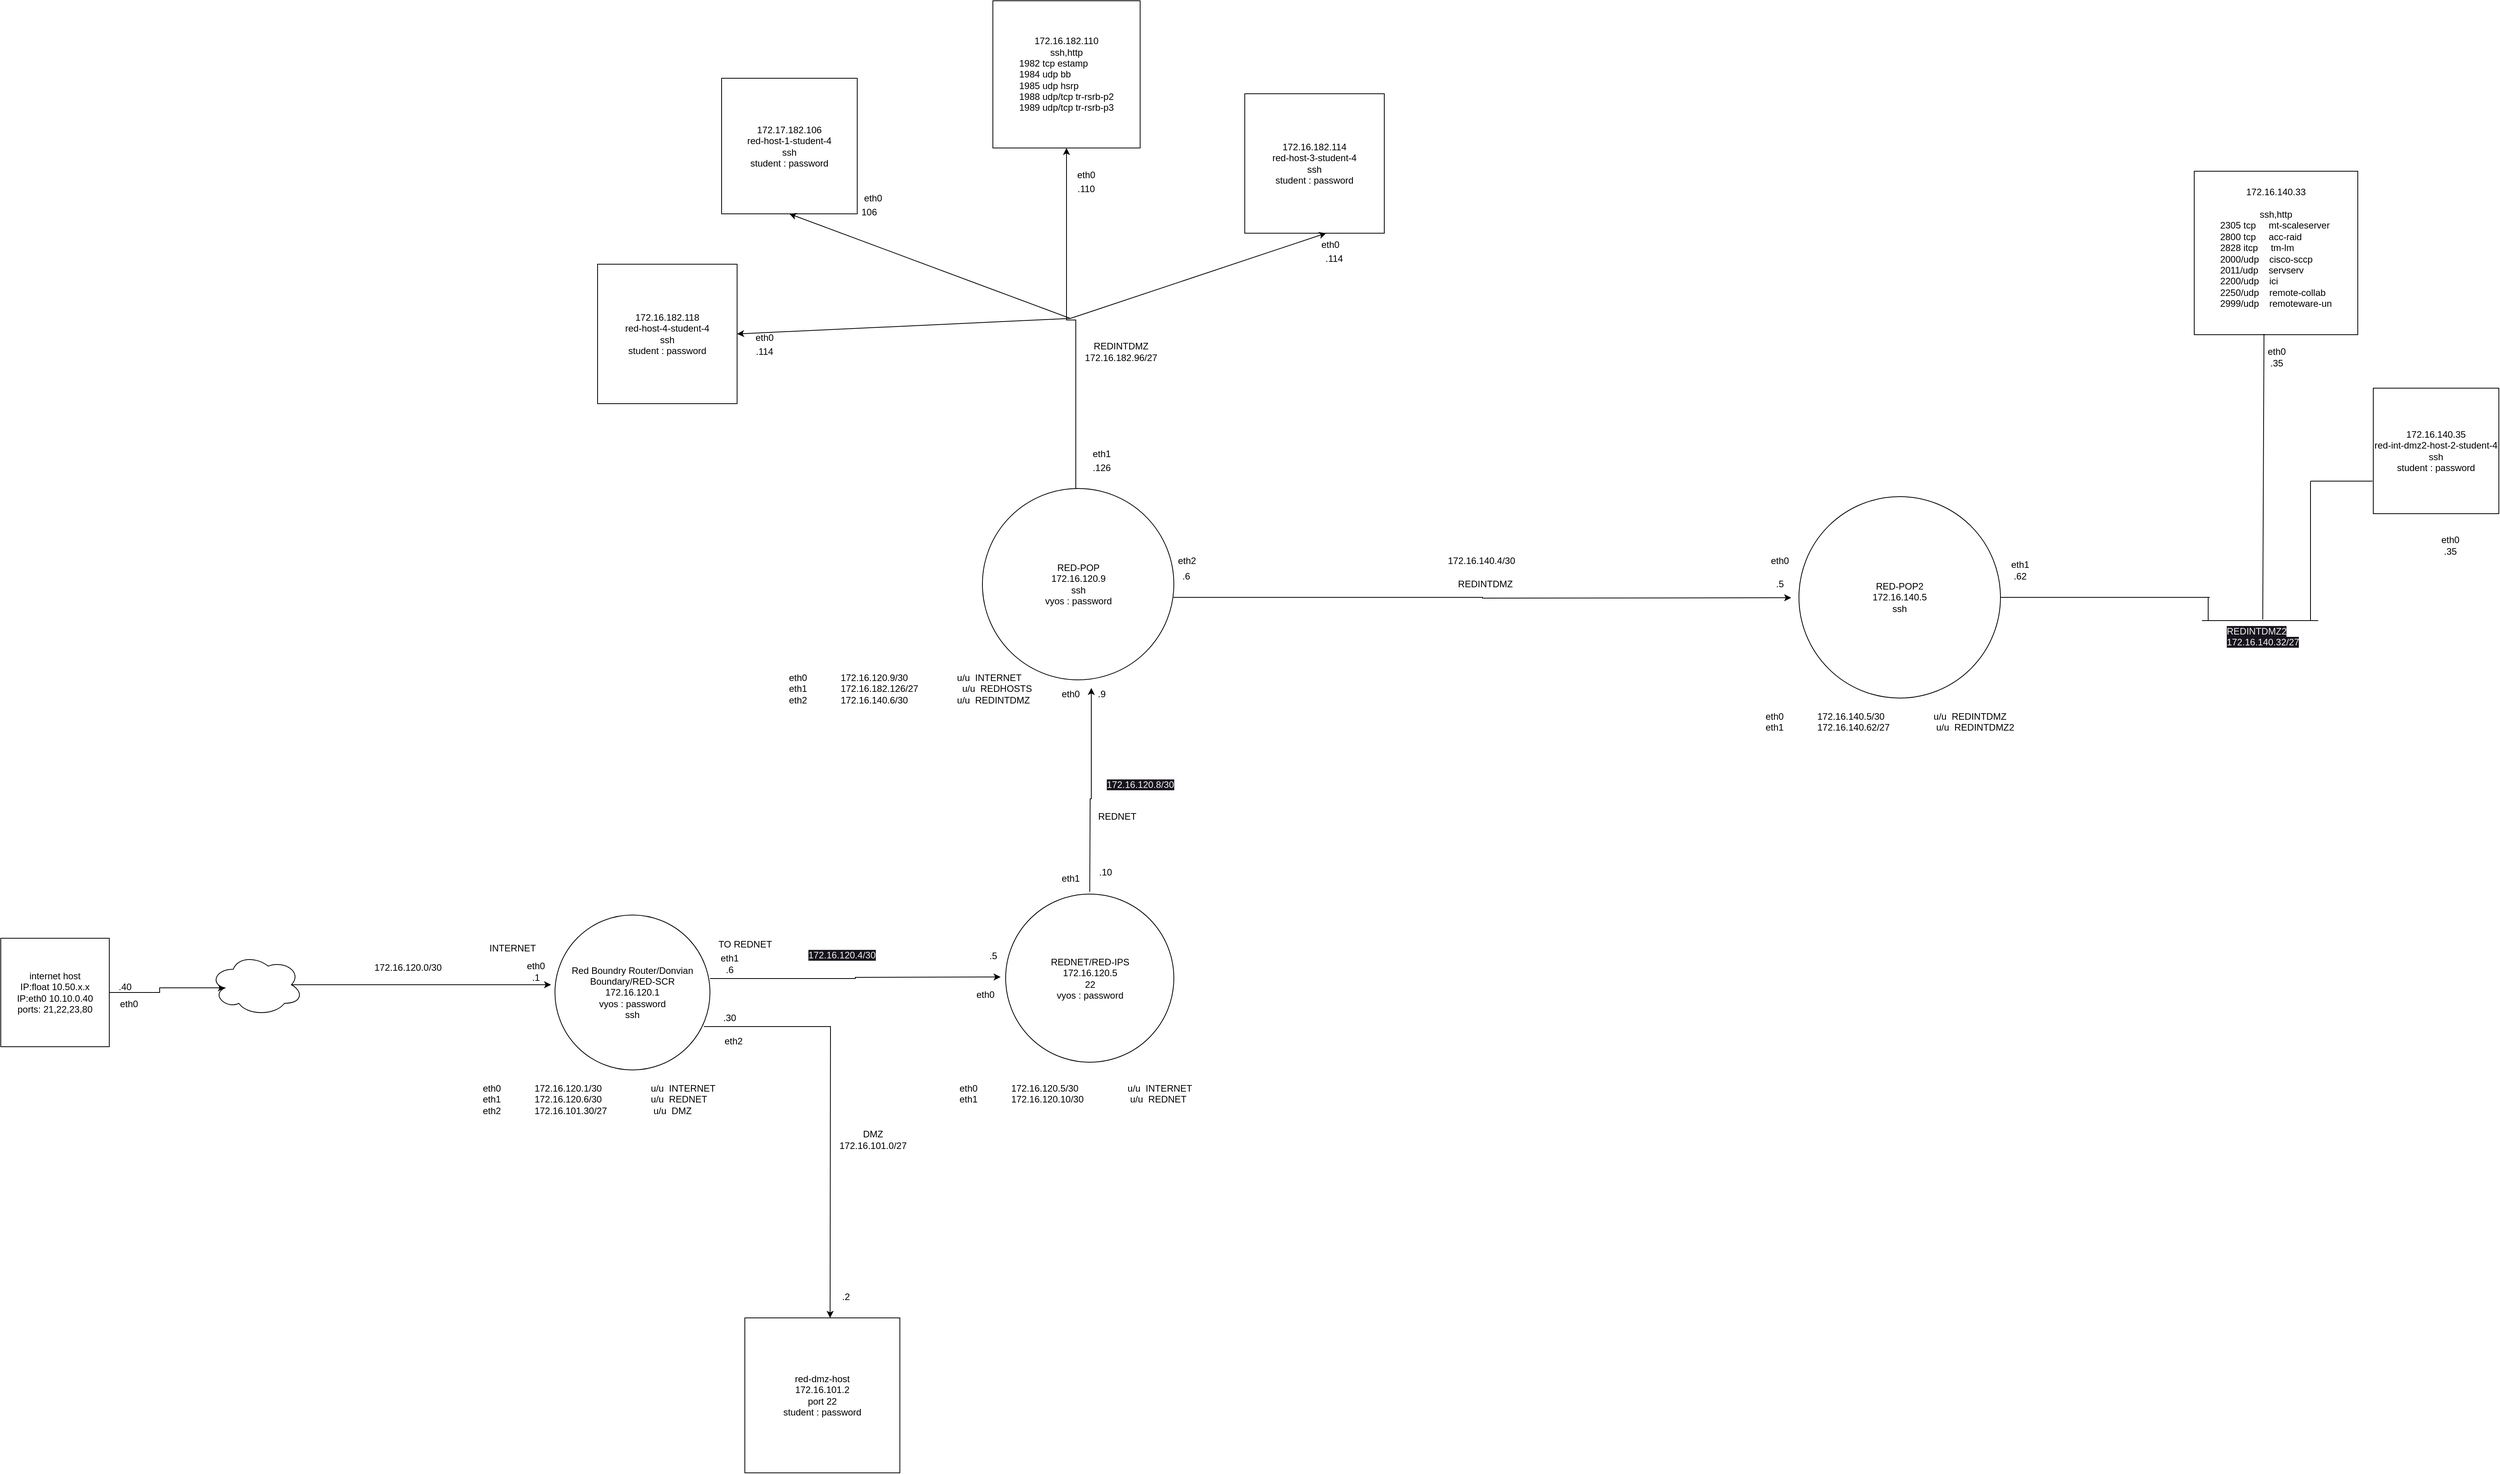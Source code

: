 <mxfile version="21.2.9" type="github" pages="3">
  <diagram name="Page-1" id="pJeY36WOzXSqh8ztg11B">
    <mxGraphModel dx="2049" dy="2346" grid="1" gridSize="10" guides="1" tooltips="1" connect="1" arrows="1" fold="1" page="0" pageScale="1" pageWidth="850" pageHeight="1100" math="0" shadow="0">
      <root>
        <mxCell id="0" />
        <mxCell id="1" parent="0" />
        <mxCell id="6b8CFakU41x3YS9mEf5F-7" style="edgeStyle=orthogonalEdgeStyle;rounded=0;orthogonalLoop=1;jettySize=auto;html=1;exitX=1;exitY=0.5;exitDx=0;exitDy=0;entryX=0.16;entryY=0.55;entryDx=0;entryDy=0;entryPerimeter=0;" parent="1" source="6b8CFakU41x3YS9mEf5F-1" target="6b8CFakU41x3YS9mEf5F-6" edge="1">
          <mxGeometry relative="1" as="geometry" />
        </mxCell>
        <mxCell id="6b8CFakU41x3YS9mEf5F-1" value="internet host&lt;br&gt;IP:float 10.50.x.x&lt;br&gt;IP:eth0 10.10.0.40&lt;br&gt;ports: 21,22,23,80" style="whiteSpace=wrap;html=1;aspect=fixed;" parent="1" vertex="1">
          <mxGeometry x="20" y="260" width="140" height="140" as="geometry" />
        </mxCell>
        <mxCell id="6b8CFakU41x3YS9mEf5F-11" style="edgeStyle=orthogonalEdgeStyle;rounded=0;orthogonalLoop=1;jettySize=auto;html=1;exitX=1;exitY=0.41;exitDx=0;exitDy=0;exitPerimeter=0;" parent="1" source="DPlo7bij1fOSaC7o-ZJD-5" edge="1">
          <mxGeometry relative="1" as="geometry">
            <mxPoint x="1310" y="310" as="targetPoint" />
            <mxPoint x="950" y="320" as="sourcePoint" />
          </mxGeometry>
        </mxCell>
        <mxCell id="6b8CFakU41x3YS9mEf5F-26" style="edgeStyle=orthogonalEdgeStyle;rounded=0;orthogonalLoop=1;jettySize=auto;html=1;exitX=0.96;exitY=0.72;exitDx=0;exitDy=0;exitPerimeter=0;" parent="1" source="DPlo7bij1fOSaC7o-ZJD-5" edge="1">
          <mxGeometry relative="1" as="geometry">
            <mxPoint x="1090" y="750" as="targetPoint" />
            <mxPoint x="950" y="375" as="sourcePoint" />
          </mxGeometry>
        </mxCell>
        <mxCell id="6b8CFakU41x3YS9mEf5F-4" value="eth0             172.16.120.1/30                   u/u  INTERNET &#xa;eth1             172.16.120.6/30                   u/u  REDNET &#xa;eth2             172.16.101.30/27                  u/u  DMZ" style="text;whiteSpace=wrap;html=1;" parent="1" vertex="1">
          <mxGeometry x="640" y="440" width="340" height="70" as="geometry" />
        </mxCell>
        <mxCell id="6b8CFakU41x3YS9mEf5F-8" style="edgeStyle=orthogonalEdgeStyle;rounded=0;orthogonalLoop=1;jettySize=auto;html=1;exitX=0.875;exitY=0.5;exitDx=0;exitDy=0;exitPerimeter=0;entryX=0;entryY=0.5;entryDx=0;entryDy=0;" parent="1" source="6b8CFakU41x3YS9mEf5F-6" edge="1">
          <mxGeometry relative="1" as="geometry">
            <mxPoint x="730" y="320" as="targetPoint" />
          </mxGeometry>
        </mxCell>
        <mxCell id="6b8CFakU41x3YS9mEf5F-6" value="" style="ellipse;shape=cloud;whiteSpace=wrap;html=1;" parent="1" vertex="1">
          <mxGeometry x="290" y="280" width="120" height="80" as="geometry" />
        </mxCell>
        <mxCell id="6b8CFakU41x3YS9mEf5F-9" value="eth0&lt;br&gt;.1" style="text;html=1;align=center;verticalAlign=middle;resizable=0;points=[];autosize=1;strokeColor=none;fillColor=none;" parent="1" vertex="1">
          <mxGeometry x="685" y="283" width="50" height="40" as="geometry" />
        </mxCell>
        <mxCell id="6b8CFakU41x3YS9mEf5F-10" value="172.16.120.0/30" style="text;html=1;align=center;verticalAlign=middle;resizable=0;points=[];autosize=1;strokeColor=none;fillColor=none;" parent="1" vertex="1">
          <mxGeometry x="490" y="283" width="110" height="30" as="geometry" />
        </mxCell>
        <mxCell id="6b8CFakU41x3YS9mEf5F-12" value="eth1&lt;br&gt;.6" style="text;html=1;align=center;verticalAlign=middle;resizable=0;points=[];autosize=1;strokeColor=none;fillColor=none;" parent="1" vertex="1">
          <mxGeometry x="935" y="273" width="50" height="40" as="geometry" />
        </mxCell>
        <mxCell id="6b8CFakU41x3YS9mEf5F-13" value="TO REDNET" style="text;html=1;align=center;verticalAlign=middle;resizable=0;points=[];autosize=1;strokeColor=none;fillColor=none;" parent="1" vertex="1">
          <mxGeometry x="935" y="253" width="90" height="30" as="geometry" />
        </mxCell>
        <mxCell id="6b8CFakU41x3YS9mEf5F-14" value="INTERNET" style="text;html=1;align=center;verticalAlign=middle;resizable=0;points=[];autosize=1;strokeColor=none;fillColor=none;" parent="1" vertex="1">
          <mxGeometry x="640" y="258" width="80" height="30" as="geometry" />
        </mxCell>
        <mxCell id="6b8CFakU41x3YS9mEf5F-15" value=".5" style="text;html=1;align=center;verticalAlign=middle;resizable=0;points=[];autosize=1;strokeColor=none;fillColor=none;" parent="1" vertex="1">
          <mxGeometry x="1285" y="268" width="30" height="30" as="geometry" />
        </mxCell>
        <mxCell id="6b8CFakU41x3YS9mEf5F-19" style="edgeStyle=orthogonalEdgeStyle;rounded=0;orthogonalLoop=1;jettySize=auto;html=1;exitX=0.5;exitY=0;exitDx=0;exitDy=0;entryX=1.04;entryY=0.233;entryDx=0;entryDy=0;entryPerimeter=0;" parent="1" edge="1" target="DPlo7bij1fOSaC7o-ZJD-1">
          <mxGeometry relative="1" as="geometry">
            <mxPoint x="1425" y="-20" as="targetPoint" />
            <mxPoint x="1425" y="200" as="sourcePoint" />
          </mxGeometry>
        </mxCell>
        <mxCell id="6b8CFakU41x3YS9mEf5F-18" value="eth0             172.16.120.5/30                   u/u  INTERNET &#xa;eth1             172.16.120.10/30                  u/u  REDNET" style="text;whiteSpace=wrap;html=1;" parent="1" vertex="1">
          <mxGeometry x="1255" y="440" width="340" height="50" as="geometry" />
        </mxCell>
        <mxCell id="6b8CFakU41x3YS9mEf5F-34" style="edgeStyle=orthogonalEdgeStyle;rounded=0;orthogonalLoop=1;jettySize=auto;html=1;exitX=0.998;exitY=0.569;exitDx=0;exitDy=0;entryX=0;entryY=0.5;entryDx=0;entryDy=0;exitPerimeter=0;" parent="1" source="DPlo7bij1fOSaC7o-ZJD-7" edge="1">
          <mxGeometry relative="1" as="geometry">
            <mxPoint x="1575" y="-179.5" as="sourcePoint" />
            <mxPoint x="2330" y="-179.5" as="targetPoint" />
          </mxGeometry>
        </mxCell>
        <mxCell id="6b8CFakU41x3YS9mEf5F-45" style="edgeStyle=orthogonalEdgeStyle;rounded=0;orthogonalLoop=1;jettySize=auto;html=1;exitX=0.5;exitY=0;exitDx=0;exitDy=0;entryX=0.5;entryY=1;entryDx=0;entryDy=0;" parent="1" source="DPlo7bij1fOSaC7o-ZJD-7" target="6b8CFakU41x3YS9mEf5F-42" edge="1">
          <mxGeometry relative="1" as="geometry">
            <Array as="points">
              <mxPoint x="1407" y="-320" />
              <mxPoint x="1407" y="-538" />
              <mxPoint x="1395" y="-538" />
            </Array>
            <mxPoint x="1407.5" y="-347" as="sourcePoint" />
          </mxGeometry>
        </mxCell>
        <mxCell id="6b8CFakU41x3YS9mEf5F-21" value=".10" style="text;html=1;align=center;verticalAlign=middle;resizable=0;points=[];autosize=1;strokeColor=none;fillColor=none;" parent="1" vertex="1">
          <mxGeometry x="1425" y="160" width="40" height="30" as="geometry" />
        </mxCell>
        <mxCell id="6b8CFakU41x3YS9mEf5F-22" value=".9" style="text;html=1;align=center;verticalAlign=middle;resizable=0;points=[];autosize=1;strokeColor=none;fillColor=none;" parent="1" vertex="1">
          <mxGeometry x="1425" y="-70" width="30" height="30" as="geometry" />
        </mxCell>
        <mxCell id="6b8CFakU41x3YS9mEf5F-24" value="eth0             172.16.120.9/30                   u/u  INTERNET &#xa;eth1             172.16.182.126/27                 u/u  REDHOSTS &#xa;eth2             172.16.140.6/30                   u/u  REDINTDMZ" style="text;whiteSpace=wrap;html=1;" parent="1" vertex="1">
          <mxGeometry x="1035" y="-90" width="350" height="70" as="geometry" />
        </mxCell>
        <mxCell id="6b8CFakU41x3YS9mEf5F-27" value="red-dmz-host&lt;br&gt;172.16.101.2&lt;br&gt;port 22&lt;br&gt;student : password" style="whiteSpace=wrap;html=1;aspect=fixed;" parent="1" vertex="1">
          <mxGeometry x="980" y="750" width="200" height="200" as="geometry" />
        </mxCell>
        <mxCell id="6b8CFakU41x3YS9mEf5F-28" value=".2" style="text;html=1;align=center;verticalAlign=middle;resizable=0;points=[];autosize=1;strokeColor=none;fillColor=none;" parent="1" vertex="1">
          <mxGeometry x="1095" y="708" width="30" height="30" as="geometry" />
        </mxCell>
        <mxCell id="6b8CFakU41x3YS9mEf5F-29" value=".30" style="text;html=1;align=center;verticalAlign=middle;resizable=0;points=[];autosize=1;strokeColor=none;fillColor=none;" parent="1" vertex="1">
          <mxGeometry x="940" y="348" width="40" height="30" as="geometry" />
        </mxCell>
        <mxCell id="6b8CFakU41x3YS9mEf5F-30" value="DMZ&lt;br&gt;172.16.101.0/27" style="text;html=1;align=center;verticalAlign=middle;resizable=0;points=[];autosize=1;strokeColor=none;fillColor=none;" parent="1" vertex="1">
          <mxGeometry x="1090" y="500" width="110" height="40" as="geometry" />
        </mxCell>
        <mxCell id="6b8CFakU41x3YS9mEf5F-35" value=".6" style="text;html=1;align=center;verticalAlign=middle;resizable=0;points=[];autosize=1;strokeColor=none;fillColor=none;" parent="1" vertex="1">
          <mxGeometry x="1533.5" y="-222" width="30" height="30" as="geometry" />
        </mxCell>
        <mxCell id="6b8CFakU41x3YS9mEf5F-36" value=".5" style="text;html=1;align=center;verticalAlign=middle;resizable=0;points=[];autosize=1;strokeColor=none;fillColor=none;" parent="1" vertex="1">
          <mxGeometry x="2300" y="-212" width="30" height="30" as="geometry" />
        </mxCell>
        <mxCell id="6b8CFakU41x3YS9mEf5F-37" value="REDINTDMZ" style="text;html=1;align=center;verticalAlign=middle;resizable=0;points=[];autosize=1;strokeColor=none;fillColor=none;" parent="1" vertex="1">
          <mxGeometry x="1890" y="-212" width="90" height="30" as="geometry" />
        </mxCell>
        <mxCell id="6b8CFakU41x3YS9mEf5F-38" value="REDNET" style="text;html=1;align=center;verticalAlign=middle;resizable=0;points=[];autosize=1;strokeColor=none;fillColor=none;" parent="1" vertex="1">
          <mxGeometry x="1425" y="88" width="70" height="30" as="geometry" />
        </mxCell>
        <mxCell id="6b8CFakU41x3YS9mEf5F-41" value="172.17.182.106&lt;br&gt;red-host-1-student-4&lt;br&gt;ssh&lt;br&gt;student : password" style="whiteSpace=wrap;html=1;aspect=fixed;" parent="1" vertex="1">
          <mxGeometry x="950" y="-850" width="175" height="175" as="geometry" />
        </mxCell>
        <mxCell id="6b8CFakU41x3YS9mEf5F-42" value="172.16.182.110&lt;br&gt;ssh,http&lt;br&gt;&lt;div style=&quot;text-align: left;&quot;&gt;&lt;span style=&quot;background-color: initial;&quot;&gt;1982 tcp estamp&lt;/span&gt;&lt;/div&gt;&lt;div style=&quot;text-align: left;&quot;&gt;&lt;span style=&quot;background-color: initial;&quot;&gt;1984 udp bb&lt;/span&gt;&lt;/div&gt;&lt;div style=&quot;text-align: left;&quot;&gt;&lt;span style=&quot;background-color: initial;&quot;&gt;1985 udp hsrp&lt;/span&gt;&lt;/div&gt;&lt;div style=&quot;text-align: left;&quot;&gt;&lt;span style=&quot;background-color: initial;&quot;&gt;1988 udp/tcp tr-rsrb-p2&lt;/span&gt;&lt;/div&gt;&lt;div style=&quot;text-align: left;&quot;&gt;&lt;span style=&quot;background-color: initial;&quot;&gt;1989 udp/tcp tr-rsrb-p3&lt;/span&gt;&lt;/div&gt;" style="whiteSpace=wrap;html=1;aspect=fixed;" parent="1" vertex="1">
          <mxGeometry x="1300" y="-950" width="190" height="190" as="geometry" />
        </mxCell>
        <mxCell id="6b8CFakU41x3YS9mEf5F-43" value="172.16.182.114&lt;br&gt;red-host-3-student-4&lt;br&gt;ssh&lt;br&gt;student : password" style="whiteSpace=wrap;html=1;aspect=fixed;" parent="1" vertex="1">
          <mxGeometry x="1625" y="-830" width="180" height="180" as="geometry" />
        </mxCell>
        <mxCell id="6b8CFakU41x3YS9mEf5F-46" value="" style="endArrow=classic;html=1;rounded=0;entryX=0.583;entryY=1;entryDx=0;entryDy=0;entryPerimeter=0;" parent="1" target="6b8CFakU41x3YS9mEf5F-43" edge="1">
          <mxGeometry width="50" height="50" relative="1" as="geometry">
            <mxPoint x="1400" y="-540" as="sourcePoint" />
            <mxPoint x="1450" y="-580" as="targetPoint" />
          </mxGeometry>
        </mxCell>
        <mxCell id="6b8CFakU41x3YS9mEf5F-47" value="" style="endArrow=classic;html=1;rounded=0;entryX=0.5;entryY=1;entryDx=0;entryDy=0;" parent="1" target="6b8CFakU41x3YS9mEf5F-41" edge="1">
          <mxGeometry width="50" height="50" relative="1" as="geometry">
            <mxPoint x="1400" y="-540" as="sourcePoint" />
            <mxPoint x="1740" y="-640" as="targetPoint" />
          </mxGeometry>
        </mxCell>
        <mxCell id="6b8CFakU41x3YS9mEf5F-48" value="106&lt;br&gt;" style="text;html=1;align=center;verticalAlign=middle;resizable=0;points=[];autosize=1;strokeColor=none;fillColor=none;" parent="1" vertex="1">
          <mxGeometry x="1120" y="-692" width="40" height="30" as="geometry" />
        </mxCell>
        <mxCell id="6b8CFakU41x3YS9mEf5F-49" value=".110" style="text;html=1;align=center;verticalAlign=middle;resizable=0;points=[];autosize=1;strokeColor=none;fillColor=none;" parent="1" vertex="1">
          <mxGeometry x="1395" y="-722" width="50" height="30" as="geometry" />
        </mxCell>
        <mxCell id="6b8CFakU41x3YS9mEf5F-50" value=".114" style="text;html=1;align=center;verticalAlign=middle;resizable=0;points=[];autosize=1;strokeColor=none;fillColor=none;" parent="1" vertex="1">
          <mxGeometry x="1715" y="-632" width="50" height="30" as="geometry" />
        </mxCell>
        <mxCell id="6b8CFakU41x3YS9mEf5F-51" value=".126" style="text;html=1;align=center;verticalAlign=middle;resizable=0;points=[];autosize=1;strokeColor=none;fillColor=none;" parent="1" vertex="1">
          <mxGeometry x="1415" y="-362" width="50" height="30" as="geometry" />
        </mxCell>
        <mxCell id="6b8CFakU41x3YS9mEf5F-52" value="172.16.182.118&lt;br&gt;red-host-4-student-4&lt;br&gt;ssh&lt;br&gt;student : password" style="whiteSpace=wrap;html=1;aspect=fixed;" parent="1" vertex="1">
          <mxGeometry x="790" y="-610" width="180" height="180" as="geometry" />
        </mxCell>
        <mxCell id="6b8CFakU41x3YS9mEf5F-53" value=".114" style="text;html=1;align=center;verticalAlign=middle;resizable=0;points=[];autosize=1;strokeColor=none;fillColor=none;" parent="1" vertex="1">
          <mxGeometry x="980" y="-512" width="50" height="30" as="geometry" />
        </mxCell>
        <mxCell id="6b8CFakU41x3YS9mEf5F-54" value="" style="endArrow=classic;html=1;rounded=0;entryX=1;entryY=0.5;entryDx=0;entryDy=0;" parent="1" target="6b8CFakU41x3YS9mEf5F-52" edge="1">
          <mxGeometry width="50" height="50" relative="1" as="geometry">
            <mxPoint x="1400" y="-540" as="sourcePoint" />
            <mxPoint x="1048" y="-665" as="targetPoint" />
          </mxGeometry>
        </mxCell>
        <mxCell id="6b8CFakU41x3YS9mEf5F-55" value="REDINTDMZ&lt;br&gt;172.16.182.96/27" style="text;html=1;align=center;verticalAlign=middle;resizable=0;points=[];autosize=1;strokeColor=none;fillColor=none;" parent="1" vertex="1">
          <mxGeometry x="1405" y="-517" width="120" height="40" as="geometry" />
        </mxCell>
        <mxCell id="6b8CFakU41x3YS9mEf5F-56" value="eth0             172.16.140.5/30                   u/u  REDINTDMZ &#xa;eth1             172.16.140.62/27                  u/u  REDINTDMZ2" style="text;whiteSpace=wrap;html=1;" parent="1" vertex="1">
          <mxGeometry x="2295" y="-40" width="350" height="60" as="geometry" />
        </mxCell>
        <mxCell id="6b8CFakU41x3YS9mEf5F-57" value="172.16.140.33&lt;br&gt;&lt;br&gt;ssh,http&lt;br&gt;&lt;div style=&quot;text-align: left;&quot;&gt;&lt;span style=&quot;background-color: initial;&quot;&gt;2305 tcp &lt;span style=&quot;white-space: pre;&quot;&gt; &lt;/span&gt;&amp;nbsp; &amp;nbsp;mt-scaleserver&lt;/span&gt;&lt;/div&gt;&lt;div style=&quot;text-align: left;&quot;&gt;&lt;span style=&quot;background-color: initial;&quot;&gt;2800 tcp&amp;nbsp; &amp;nbsp; &amp;nbsp;acc-raid&lt;/span&gt;&lt;/div&gt;&lt;div style=&quot;text-align: left;&quot;&gt;&lt;span style=&quot;background-color: initial;&quot;&gt;2828&amp;nbsp;itcp&amp;nbsp; &amp;nbsp; &amp;nbsp;tm-lm&lt;/span&gt;&lt;/div&gt;&lt;div style=&quot;text-align: left;&quot;&gt;2000/udp&amp;nbsp; &amp;nbsp; cisco-sccp&lt;/div&gt;&lt;div style=&quot;text-align: left;&quot;&gt;2011/udp&amp;nbsp; &amp;nbsp; servserv&lt;/div&gt;&lt;div style=&quot;text-align: left;&quot;&gt;2200/udp&amp;nbsp; &amp;nbsp; ici&lt;/div&gt;&lt;div style=&quot;text-align: left;&quot;&gt;2250/udp&amp;nbsp; &amp;nbsp; remote-collab&lt;br&gt;&lt;/div&gt;&lt;div&gt;&lt;div style=&quot;text-align: left;&quot;&gt;2999/udp&amp;nbsp; &amp;nbsp; remoteware-un&lt;/div&gt;&lt;/div&gt;&lt;div&gt;&lt;br&gt;&lt;/div&gt;" style="whiteSpace=wrap;html=1;aspect=fixed;" parent="1" vertex="1">
          <mxGeometry x="2850" y="-730" width="211" height="211" as="geometry" />
        </mxCell>
        <mxCell id="6b8CFakU41x3YS9mEf5F-59" value="172.16.140.35&lt;br&gt;red-int-dmz2-host-2-student-4&lt;br&gt;ssh&lt;br&gt;student : password" style="whiteSpace=wrap;html=1;aspect=fixed;" parent="1" vertex="1">
          <mxGeometry x="3081" y="-450" width="162" height="162" as="geometry" />
        </mxCell>
        <mxCell id="6b8CFakU41x3YS9mEf5F-62" value="" style="endArrow=none;html=1;rounded=0;" parent="1" edge="1">
          <mxGeometry width="50" height="50" relative="1" as="geometry">
            <mxPoint x="2860" y="-150" as="sourcePoint" />
            <mxPoint x="3010" y="-150" as="targetPoint" />
          </mxGeometry>
        </mxCell>
        <mxCell id="6b8CFakU41x3YS9mEf5F-67" value=".62" style="text;html=1;align=center;verticalAlign=middle;resizable=0;points=[];autosize=1;strokeColor=none;fillColor=none;" parent="1" vertex="1">
          <mxGeometry x="2605" y="-222" width="40" height="30" as="geometry" />
        </mxCell>
        <mxCell id="6b8CFakU41x3YS9mEf5F-68" value="&lt;span style=&quot;color: rgb(240, 240, 240); font-family: Helvetica; font-size: 12px; font-style: normal; font-variant-ligatures: normal; font-variant-caps: normal; font-weight: 400; letter-spacing: normal; orphans: 2; text-align: left; text-indent: 0px; text-transform: none; widows: 2; word-spacing: 0px; -webkit-text-stroke-width: 0px; background-color: rgb(24, 20, 29); text-decoration-thickness: initial; text-decoration-style: initial; text-decoration-color: initial; float: none; display: inline !important;&quot;&gt;REDINTDMZ2&lt;br&gt;172.16.140.32/27&lt;br&gt;&lt;/span&gt;" style="text;whiteSpace=wrap;html=1;" parent="1" vertex="1">
          <mxGeometry x="2890" y="-150" width="110" height="40" as="geometry" />
        </mxCell>
        <mxCell id="6b8CFakU41x3YS9mEf5F-69" value="eth0&lt;br&gt;.35" style="text;html=1;align=center;verticalAlign=middle;resizable=0;points=[];autosize=1;strokeColor=none;fillColor=none;" parent="1" vertex="1">
          <mxGeometry x="3155" y="-267" width="50" height="40" as="geometry" />
        </mxCell>
        <mxCell id="6b8CFakU41x3YS9mEf5F-70" value="eth0&lt;br&gt;.35" style="text;html=1;align=center;verticalAlign=middle;resizable=0;points=[];autosize=1;strokeColor=none;fillColor=none;" parent="1" vertex="1">
          <mxGeometry x="2930.5" y="-510" width="50" height="40" as="geometry" />
        </mxCell>
        <mxCell id="6b8CFakU41x3YS9mEf5F-71" value="eth1" style="text;html=1;align=center;verticalAlign=middle;resizable=0;points=[];autosize=1;strokeColor=none;fillColor=none;" parent="1" vertex="1">
          <mxGeometry x="2600" y="-237" width="50" height="30" as="geometry" />
        </mxCell>
        <mxCell id="6b8CFakU41x3YS9mEf5F-72" value="eth0" style="text;html=1;align=center;verticalAlign=middle;resizable=0;points=[];autosize=1;strokeColor=none;fillColor=none;" parent="1" vertex="1">
          <mxGeometry x="2290" y="-242" width="50" height="30" as="geometry" />
        </mxCell>
        <mxCell id="6b8CFakU41x3YS9mEf5F-73" value="eth2" style="text;html=1;align=center;verticalAlign=middle;resizable=0;points=[];autosize=1;strokeColor=none;fillColor=none;" parent="1" vertex="1">
          <mxGeometry x="1525" y="-242" width="50" height="30" as="geometry" />
        </mxCell>
        <mxCell id="6b8CFakU41x3YS9mEf5F-74" value="172.16.140.4/30" style="text;html=1;align=center;verticalAlign=middle;resizable=0;points=[];autosize=1;strokeColor=none;fillColor=none;" parent="1" vertex="1">
          <mxGeometry x="1875" y="-242" width="110" height="30" as="geometry" />
        </mxCell>
        <mxCell id="6b8CFakU41x3YS9mEf5F-75" value="eth0" style="text;html=1;align=center;verticalAlign=middle;resizable=0;points=[];autosize=1;strokeColor=none;fillColor=none;" parent="1" vertex="1">
          <mxGeometry x="1710" y="-650" width="50" height="30" as="geometry" />
        </mxCell>
        <mxCell id="6b8CFakU41x3YS9mEf5F-76" value="eth0" style="text;html=1;align=center;verticalAlign=middle;resizable=0;points=[];autosize=1;strokeColor=none;fillColor=none;" parent="1" vertex="1">
          <mxGeometry x="1395" y="-740" width="50" height="30" as="geometry" />
        </mxCell>
        <mxCell id="6b8CFakU41x3YS9mEf5F-77" value="eth0" style="text;html=1;align=center;verticalAlign=middle;resizable=0;points=[];autosize=1;strokeColor=none;fillColor=none;" parent="1" vertex="1">
          <mxGeometry x="1120" y="-710" width="50" height="30" as="geometry" />
        </mxCell>
        <mxCell id="6b8CFakU41x3YS9mEf5F-78" value="eth0" style="text;html=1;align=center;verticalAlign=middle;resizable=0;points=[];autosize=1;strokeColor=none;fillColor=none;" parent="1" vertex="1">
          <mxGeometry x="980" y="-530" width="50" height="30" as="geometry" />
        </mxCell>
        <mxCell id="6b8CFakU41x3YS9mEf5F-79" value="eth1" style="text;html=1;align=center;verticalAlign=middle;resizable=0;points=[];autosize=1;strokeColor=none;fillColor=none;" parent="1" vertex="1">
          <mxGeometry x="1415" y="-380" width="50" height="30" as="geometry" />
        </mxCell>
        <mxCell id="DPlo7bij1fOSaC7o-ZJD-1" value="eth0" style="text;html=1;align=center;verticalAlign=middle;resizable=0;points=[];autosize=1;strokeColor=none;fillColor=none;" vertex="1" parent="1">
          <mxGeometry x="1375" y="-70" width="50" height="30" as="geometry" />
        </mxCell>
        <mxCell id="DPlo7bij1fOSaC7o-ZJD-2" value="eth1" style="text;html=1;align=center;verticalAlign=middle;resizable=0;points=[];autosize=1;strokeColor=none;fillColor=none;" vertex="1" parent="1">
          <mxGeometry x="1375" y="168" width="50" height="30" as="geometry" />
        </mxCell>
        <mxCell id="DPlo7bij1fOSaC7o-ZJD-3" value="eth0" style="text;html=1;align=center;verticalAlign=middle;resizable=0;points=[];autosize=1;strokeColor=none;fillColor=none;" vertex="1" parent="1">
          <mxGeometry x="1265" y="318" width="50" height="30" as="geometry" />
        </mxCell>
        <mxCell id="DPlo7bij1fOSaC7o-ZJD-4" value="eth2" style="text;html=1;align=center;verticalAlign=middle;resizable=0;points=[];autosize=1;strokeColor=none;fillColor=none;" vertex="1" parent="1">
          <mxGeometry x="940" y="378" width="50" height="30" as="geometry" />
        </mxCell>
        <mxCell id="DPlo7bij1fOSaC7o-ZJD-5" value="Red Boundry Router/Donvian Boundary/RED-SCR&lt;br&gt;172.16.120.1&lt;br&gt;vyos : password&lt;br&gt;ssh" style="ellipse;whiteSpace=wrap;html=1;aspect=fixed;" vertex="1" parent="1">
          <mxGeometry x="735" y="230" width="200" height="200" as="geometry" />
        </mxCell>
        <mxCell id="DPlo7bij1fOSaC7o-ZJD-6" value="REDNET/RED-IPS&lt;br&gt;172.16.120.5&lt;br&gt;22&lt;br&gt;vyos : password" style="ellipse;whiteSpace=wrap;html=1;aspect=fixed;" vertex="1" parent="1">
          <mxGeometry x="1316.5" y="203" width="217" height="217" as="geometry" />
        </mxCell>
        <mxCell id="DPlo7bij1fOSaC7o-ZJD-7" value="RED-POP&lt;br&gt;172.16.120.9&lt;br&gt;ssh&lt;br&gt;vyos : password" style="ellipse;whiteSpace=wrap;html=1;aspect=fixed;" vertex="1" parent="1">
          <mxGeometry x="1286.5" y="-320.5" width="247" height="247" as="geometry" />
        </mxCell>
        <mxCell id="DPlo7bij1fOSaC7o-ZJD-8" value="RED-POP2&lt;br&gt;172.16.140.5&lt;br&gt;ssh" style="ellipse;whiteSpace=wrap;html=1;aspect=fixed;" vertex="1" parent="1">
          <mxGeometry x="2340" y="-310" width="260" height="260" as="geometry" />
        </mxCell>
        <mxCell id="DPlo7bij1fOSaC7o-ZJD-9" value="eth0" style="text;html=1;align=center;verticalAlign=middle;resizable=0;points=[];autosize=1;strokeColor=none;fillColor=none;" vertex="1" parent="1">
          <mxGeometry x="160" y="330" width="50" height="30" as="geometry" />
        </mxCell>
        <mxCell id="DPlo7bij1fOSaC7o-ZJD-10" value=".40" style="text;html=1;align=center;verticalAlign=middle;resizable=0;points=[];autosize=1;strokeColor=none;fillColor=none;" vertex="1" parent="1">
          <mxGeometry x="160" y="308" width="40" height="30" as="geometry" />
        </mxCell>
        <mxCell id="DPlo7bij1fOSaC7o-ZJD-11" value="&lt;span style=&quot;color: rgb(240, 240, 240); font-family: Helvetica; font-size: 12px; font-style: normal; font-variant-ligatures: normal; font-variant-caps: normal; font-weight: 400; letter-spacing: normal; orphans: 2; text-align: left; text-indent: 0px; text-transform: none; widows: 2; word-spacing: 0px; -webkit-text-stroke-width: 0px; background-color: rgb(24, 20, 29); text-decoration-thickness: initial; text-decoration-style: initial; text-decoration-color: initial; float: none; display: inline !important;&quot;&gt;172.16.120.4/30&lt;/span&gt;" style="text;whiteSpace=wrap;html=1;" vertex="1" parent="1">
          <mxGeometry x="1060" y="268" width="120" height="40" as="geometry" />
        </mxCell>
        <mxCell id="DPlo7bij1fOSaC7o-ZJD-12" value="&lt;span style=&quot;color: rgb(240, 240, 240); font-family: Helvetica; font-size: 12px; font-style: normal; font-variant-ligatures: normal; font-variant-caps: normal; font-weight: 400; letter-spacing: normal; orphans: 2; text-align: left; text-indent: 0px; text-transform: none; widows: 2; word-spacing: 0px; -webkit-text-stroke-width: 0px; background-color: rgb(24, 20, 29); text-decoration-thickness: initial; text-decoration-style: initial; text-decoration-color: initial; float: none; display: inline !important;&quot;&gt;172.16.120.8/30&lt;/span&gt;" style="text;whiteSpace=wrap;html=1;" vertex="1" parent="1">
          <mxGeometry x="1445" y="48" width="130" height="40" as="geometry" />
        </mxCell>
        <mxCell id="DPlo7bij1fOSaC7o-ZJD-13" value="" style="endArrow=none;html=1;rounded=0;" edge="1" parent="1">
          <mxGeometry width="50" height="50" relative="1" as="geometry">
            <mxPoint x="2600" y="-180" as="sourcePoint" />
            <mxPoint x="2870" y="-180" as="targetPoint" />
          </mxGeometry>
        </mxCell>
        <mxCell id="DPlo7bij1fOSaC7o-ZJD-14" value="" style="endArrow=none;html=1;rounded=0;" edge="1" parent="1">
          <mxGeometry width="50" height="50" relative="1" as="geometry">
            <mxPoint x="2868" y="-150" as="sourcePoint" />
            <mxPoint x="2868" y="-180" as="targetPoint" />
          </mxGeometry>
        </mxCell>
        <mxCell id="DPlo7bij1fOSaC7o-ZJD-15" value="" style="endArrow=none;html=1;rounded=0;exitX=0.44;exitY=-0.034;exitDx=0;exitDy=0;exitPerimeter=0;" edge="1" parent="1" source="6b8CFakU41x3YS9mEf5F-68">
          <mxGeometry width="50" height="50" relative="1" as="geometry">
            <mxPoint x="2940" y="-160" as="sourcePoint" />
            <mxPoint x="2940" y="-520" as="targetPoint" />
          </mxGeometry>
        </mxCell>
        <mxCell id="DPlo7bij1fOSaC7o-ZJD-16" value="" style="endArrow=none;html=1;rounded=0;" edge="1" parent="1">
          <mxGeometry width="50" height="50" relative="1" as="geometry">
            <mxPoint x="3000" y="-330" as="sourcePoint" />
            <mxPoint x="3080" y="-330" as="targetPoint" />
          </mxGeometry>
        </mxCell>
        <mxCell id="DPlo7bij1fOSaC7o-ZJD-17" value="" style="endArrow=none;html=1;rounded=0;exitX=1;exitY=0;exitDx=0;exitDy=0;" edge="1" parent="1" source="6b8CFakU41x3YS9mEf5F-68">
          <mxGeometry width="50" height="50" relative="1" as="geometry">
            <mxPoint x="2950" y="-280" as="sourcePoint" />
            <mxPoint x="3000" y="-330" as="targetPoint" />
          </mxGeometry>
        </mxCell>
      </root>
    </mxGraphModel>
  </diagram>
  <diagram id="hoO6aWDz6wwUcD6vaRq-" name="Page-2">
    <mxGraphModel dx="2087" dy="2144" grid="1" gridSize="10" guides="1" tooltips="1" connect="1" arrows="1" fold="1" page="0" pageScale="1" pageWidth="850" pageHeight="1100" math="0" shadow="0">
      <root>
        <mxCell id="0" />
        <mxCell id="1" parent="0" />
        <mxCell id="g81qlFWfe5ZITJkNbSX--1" style="edgeStyle=orthogonalEdgeStyle;rounded=0;orthogonalLoop=1;jettySize=auto;html=1;exitX=1;exitY=0.5;exitDx=0;exitDy=0;entryX=0.16;entryY=0.55;entryDx=0;entryDy=0;entryPerimeter=0;" edge="1" parent="1" source="g81qlFWfe5ZITJkNbSX--2" target="g81qlFWfe5ZITJkNbSX--3">
          <mxGeometry relative="1" as="geometry" />
        </mxCell>
        <mxCell id="g81qlFWfe5ZITJkNbSX--2" value="internet host&lt;br&gt;IP:float 10.50.x.x&lt;br&gt;IP:eth0 10.10.0.40&lt;br&gt;ports: 21,22,23,80&lt;br&gt;30401 -&amp;gt; 10.3.0.27http server&lt;br&gt;30403 -&amp;gt; 10.50.33.33:30402&lt;br&gt;30403 -&amp;gt; Pineland&lt;br&gt;30405 -&amp;gt; 10.2.0.2:80&lt;br&gt;30406 -&amp;gt; atlantica&lt;br&gt;30407 -&amp;gt; baha" style="whiteSpace=wrap;html=1;aspect=fixed;" vertex="1" parent="1">
          <mxGeometry x="-30" y="210" width="190" height="190" as="geometry" />
        </mxCell>
        <mxCell id="g81qlFWfe5ZITJkNbSX--3" value="" style="ellipse;shape=cloud;whiteSpace=wrap;html=1;" vertex="1" parent="1">
          <mxGeometry x="290" y="280" width="120" height="80" as="geometry" />
        </mxCell>
        <mxCell id="g81qlFWfe5ZITJkNbSX--4" value="eth0" style="text;html=1;align=center;verticalAlign=middle;resizable=0;points=[];autosize=1;strokeColor=none;fillColor=none;" vertex="1" parent="1">
          <mxGeometry x="160" y="330" width="50" height="30" as="geometry" />
        </mxCell>
        <mxCell id="g81qlFWfe5ZITJkNbSX--5" value=".40" style="text;html=1;align=center;verticalAlign=middle;resizable=0;points=[];autosize=1;strokeColor=none;fillColor=none;" vertex="1" parent="1">
          <mxGeometry x="160" y="308" width="40" height="30" as="geometry" />
        </mxCell>
        <mxCell id="g81qlFWfe5ZITJkNbSX--6" value="OPNOTES&amp;nbsp;&lt;br&gt;&lt;br&gt;&lt;br&gt;&lt;br&gt;" style="text;html=1;align=center;verticalAlign=middle;resizable=0;points=[];autosize=1;strokeColor=none;fillColor=none;" vertex="1" parent="1">
          <mxGeometry x="-390" y="210" width="90" height="70" as="geometry" />
        </mxCell>
        <mxCell id="g81qlFWfe5ZITJkNbSX--59" style="edgeStyle=orthogonalEdgeStyle;rounded=0;orthogonalLoop=1;jettySize=auto;html=1;exitX=0;exitY=0.5;exitDx=0;exitDy=0;" edge="1" parent="1" source="g81qlFWfe5ZITJkNbSX--7" target="g81qlFWfe5ZITJkNbSX--3">
          <mxGeometry relative="1" as="geometry" />
        </mxCell>
        <mxCell id="g81qlFWfe5ZITJkNbSX--7" value="tunnels-training-Antropia&lt;br&gt;float: 10.50.33.33&lt;br&gt;ssh&lt;br&gt;30402 -&amp;gt; pineland(ssh)" style="whiteSpace=wrap;html=1;aspect=fixed;" vertex="1" parent="1">
          <mxGeometry x="540" y="71" width="160" height="160" as="geometry" />
        </mxCell>
        <mxCell id="g81qlFWfe5ZITJkNbSX--58" style="edgeStyle=orthogonalEdgeStyle;rounded=0;orthogonalLoop=1;jettySize=auto;html=1;exitX=0;exitY=0.5;exitDx=0;exitDy=0;" edge="1" parent="1" source="g81qlFWfe5ZITJkNbSX--8" target="g81qlFWfe5ZITJkNbSX--3">
          <mxGeometry relative="1" as="geometry" />
        </mxCell>
        <mxCell id="g81qlFWfe5ZITJkNbSX--8" value="Pineland&lt;br&gt;10.50.22.92&lt;br&gt;telnet&lt;br&gt;" style="whiteSpace=wrap;html=1;aspect=fixed;" vertex="1" parent="1">
          <mxGeometry x="580" y="300" width="120" height="120" as="geometry" />
        </mxCell>
        <mxCell id="g81qlFWfe5ZITJkNbSX--9" value="" style="endArrow=none;html=1;rounded=0;exitX=1;exitY=0.5;exitDx=0;exitDy=0;" edge="1" parent="1" source="g81qlFWfe5ZITJkNbSX--7">
          <mxGeometry width="50" height="50" relative="1" as="geometry">
            <mxPoint x="800" y="160" as="sourcePoint" />
            <mxPoint x="960" y="150" as="targetPoint" />
          </mxGeometry>
        </mxCell>
        <mxCell id="g81qlFWfe5ZITJkNbSX--10" value="etho0&lt;br&gt;.10" style="text;html=1;align=center;verticalAlign=middle;resizable=0;points=[];autosize=1;strokeColor=none;fillColor=none;" vertex="1" parent="1">
          <mxGeometry x="705" y="113" width="50" height="40" as="geometry" />
        </mxCell>
        <mxCell id="g81qlFWfe5ZITJkNbSX--11" value="10.3.0.0/24" style="text;html=1;align=center;verticalAlign=middle;resizable=0;points=[];autosize=1;strokeColor=none;fillColor=none;" vertex="1" parent="1">
          <mxGeometry x="850" y="118" width="80" height="30" as="geometry" />
        </mxCell>
        <mxCell id="g81qlFWfe5ZITJkNbSX--12" value=".1&lt;br&gt;Cortina&#39;s FTP Server&lt;br&gt;ftp http" style="whiteSpace=wrap;html=1;aspect=fixed;" vertex="1" parent="1">
          <mxGeometry x="1061" y="-174" width="110" height="110" as="geometry" />
        </mxCell>
        <mxCell id="g81qlFWfe5ZITJkNbSX--13" value="victoria http server&lt;br&gt;.27&lt;br&gt;21,80" style="whiteSpace=wrap;html=1;aspect=fixed;" vertex="1" parent="1">
          <mxGeometry x="1060" y="-44" width="110" height="110" as="geometry" />
        </mxCell>
        <mxCell id="g81qlFWfe5ZITJkNbSX--14" value=".200&lt;br&gt;" style="whiteSpace=wrap;html=1;aspect=fixed;" vertex="1" parent="1">
          <mxGeometry x="1060" y="96" width="110" height="110" as="geometry" />
        </mxCell>
        <mxCell id="g81qlFWfe5ZITJkNbSX--15" value=".201" style="whiteSpace=wrap;html=1;aspect=fixed;" vertex="1" parent="1">
          <mxGeometry x="1060" y="240" width="110" height="110" as="geometry" />
        </mxCell>
        <mxCell id="g81qlFWfe5ZITJkNbSX--16" value="" style="endArrow=none;html=1;rounded=0;" edge="1" parent="1">
          <mxGeometry width="50" height="50" relative="1" as="geometry">
            <mxPoint x="960" y="290" as="sourcePoint" />
            <mxPoint x="960" y="-120" as="targetPoint" />
          </mxGeometry>
        </mxCell>
        <mxCell id="g81qlFWfe5ZITJkNbSX--17" value="" style="endArrow=none;html=1;rounded=0;entryX=0;entryY=0.5;entryDx=0;entryDy=0;" edge="1" parent="1" target="g81qlFWfe5ZITJkNbSX--12">
          <mxGeometry width="50" height="50" relative="1" as="geometry">
            <mxPoint x="960" y="-120" as="sourcePoint" />
            <mxPoint x="1010" y="-170" as="targetPoint" />
          </mxGeometry>
        </mxCell>
        <mxCell id="g81qlFWfe5ZITJkNbSX--18" value="" style="endArrow=none;html=1;rounded=0;entryX=0;entryY=0.5;entryDx=0;entryDy=0;" edge="1" parent="1">
          <mxGeometry width="50" height="50" relative="1" as="geometry">
            <mxPoint x="960" as="sourcePoint" />
            <mxPoint x="1060" as="targetPoint" />
          </mxGeometry>
        </mxCell>
        <mxCell id="g81qlFWfe5ZITJkNbSX--19" value="" style="endArrow=none;html=1;rounded=0;entryX=0;entryY=0.25;entryDx=0;entryDy=0;" edge="1" parent="1" target="g81qlFWfe5ZITJkNbSX--14">
          <mxGeometry width="50" height="50" relative="1" as="geometry">
            <mxPoint x="960" y="123" as="sourcePoint" />
            <mxPoint x="1060" y="142.5" as="targetPoint" />
          </mxGeometry>
        </mxCell>
        <mxCell id="g81qlFWfe5ZITJkNbSX--20" value="" style="endArrow=none;html=1;rounded=0;entryX=0;entryY=0.5;entryDx=0;entryDy=0;" edge="1" parent="1" target="g81qlFWfe5ZITJkNbSX--15">
          <mxGeometry width="50" height="50" relative="1" as="geometry">
            <mxPoint x="960" y="295" as="sourcePoint" />
            <mxPoint x="1059" y="289" as="targetPoint" />
          </mxGeometry>
        </mxCell>
        <mxCell id="g81qlFWfe5ZITJkNbSX--21" value="10.2.0.0/24" style="text;html=1;align=center;verticalAlign=middle;resizable=0;points=[];autosize=1;strokeColor=none;fillColor=none;" vertex="1" parent="1">
          <mxGeometry x="530" y="638" width="80" height="30" as="geometry" />
        </mxCell>
        <mxCell id="g81qlFWfe5ZITJkNbSX--22" value=".1" style="text;html=1;align=center;verticalAlign=middle;resizable=0;points=[];autosize=1;strokeColor=none;fillColor=none;" vertex="1" parent="1">
          <mxGeometry x="615" y="418" width="30" height="30" as="geometry" />
        </mxCell>
        <mxCell id="g81qlFWfe5ZITJkNbSX--23" value="eth0" style="text;html=1;align=center;verticalAlign=middle;resizable=0;points=[];autosize=1;strokeColor=none;fillColor=none;" vertex="1" parent="1">
          <mxGeometry x="635" y="418" width="50" height="30" as="geometry" />
        </mxCell>
        <mxCell id="g81qlFWfe5ZITJkNbSX--24" value="" style="endArrow=none;html=1;rounded=0;" edge="1" parent="1">
          <mxGeometry width="50" height="50" relative="1" as="geometry">
            <mxPoint x="640" y="670" as="sourcePoint" />
            <mxPoint x="640" y="420" as="targetPoint" />
          </mxGeometry>
        </mxCell>
        <mxCell id="g81qlFWfe5ZITJkNbSX--25" value="" style="endArrow=none;html=1;rounded=0;" edge="1" parent="1">
          <mxGeometry width="50" height="50" relative="1" as="geometry">
            <mxPoint x="460" y="670" as="sourcePoint" />
            <mxPoint x="820" y="670" as="targetPoint" />
          </mxGeometry>
        </mxCell>
        <mxCell id="g81qlFWfe5ZITJkNbSX--31" style="edgeStyle=orthogonalEdgeStyle;rounded=0;orthogonalLoop=1;jettySize=auto;html=1;exitX=0.5;exitY=0;exitDx=0;exitDy=0;" edge="1" parent="1" source="g81qlFWfe5ZITJkNbSX--26">
          <mxGeometry relative="1" as="geometry">
            <mxPoint x="470" y="680" as="targetPoint" />
          </mxGeometry>
        </mxCell>
        <mxCell id="g81qlFWfe5ZITJkNbSX--26" value="Mohammads FTP&lt;br&gt;.2&lt;br&gt;21,80" style="whiteSpace=wrap;html=1;aspect=fixed;" vertex="1" parent="1">
          <mxGeometry x="260" y="780" width="110" height="110" as="geometry" />
        </mxCell>
        <mxCell id="g81qlFWfe5ZITJkNbSX--32" style="edgeStyle=orthogonalEdgeStyle;rounded=0;orthogonalLoop=1;jettySize=auto;html=1;exitX=0.5;exitY=0;exitDx=0;exitDy=0;" edge="1" parent="1" source="g81qlFWfe5ZITJkNbSX--27">
          <mxGeometry relative="1" as="geometry">
            <mxPoint x="554.952" y="670" as="targetPoint" />
          </mxGeometry>
        </mxCell>
        <mxCell id="g81qlFWfe5ZITJkNbSX--27" value="atlantica&lt;br&gt;.3&lt;br&gt;22,23" style="whiteSpace=wrap;html=1;aspect=fixed;" vertex="1" parent="1">
          <mxGeometry x="500" y="780" width="110" height="110" as="geometry" />
        </mxCell>
        <mxCell id="g81qlFWfe5ZITJkNbSX--33" style="edgeStyle=orthogonalEdgeStyle;rounded=0;orthogonalLoop=1;jettySize=auto;html=1;exitX=0.5;exitY=0;exitDx=0;exitDy=0;" edge="1" parent="1" source="g81qlFWfe5ZITJkNbSX--28">
          <mxGeometry relative="1" as="geometry">
            <mxPoint x="720" y="680" as="targetPoint" />
            <Array as="points">
              <mxPoint x="725" y="730" />
              <mxPoint x="730" y="730" />
              <mxPoint x="730" y="680" />
            </Array>
          </mxGeometry>
        </mxCell>
        <mxCell id="g81qlFWfe5ZITJkNbSX--28" value=".200" style="whiteSpace=wrap;html=1;aspect=fixed;" vertex="1" parent="1">
          <mxGeometry x="670" y="780" width="110" height="110" as="geometry" />
        </mxCell>
        <mxCell id="g81qlFWfe5ZITJkNbSX--34" style="edgeStyle=orthogonalEdgeStyle;rounded=0;orthogonalLoop=1;jettySize=auto;html=1;exitX=0.5;exitY=0;exitDx=0;exitDy=0;" edge="1" parent="1" source="g81qlFWfe5ZITJkNbSX--29">
          <mxGeometry relative="1" as="geometry">
            <mxPoint x="810" y="680" as="targetPoint" />
          </mxGeometry>
        </mxCell>
        <mxCell id="g81qlFWfe5ZITJkNbSX--29" value=".201" style="whiteSpace=wrap;html=1;aspect=fixed;" vertex="1" parent="1">
          <mxGeometry x="920" y="780" width="110" height="110" as="geometry" />
        </mxCell>
        <mxCell id="g81qlFWfe5ZITJkNbSX--30" style="edgeStyle=orthogonalEdgeStyle;rounded=0;orthogonalLoop=1;jettySize=auto;html=1;exitX=0;exitY=0.5;exitDx=0;exitDy=0;entryX=0.015;entryY=0.591;entryDx=0;entryDy=0;entryPerimeter=0;" edge="1" parent="1" source="g81qlFWfe5ZITJkNbSX--28" target="g81qlFWfe5ZITJkNbSX--28">
          <mxGeometry relative="1" as="geometry" />
        </mxCell>
        <mxCell id="g81qlFWfe5ZITJkNbSX--35" value="" style="fontColor=#0066CC;verticalAlign=top;verticalLabelPosition=bottom;labelPosition=center;align=center;html=1;outlineConnect=0;fillColor=#CCCCCC;strokeColor=#6881B3;gradientColor=none;gradientDirection=north;strokeWidth=2;shape=mxgraph.networks.satellite;" vertex="1" parent="1">
          <mxGeometry x="290" y="-470" width="100" height="100" as="geometry" />
        </mxCell>
        <mxCell id="g81qlFWfe5ZITJkNbSX--38" value="" style="endArrow=none;html=1;rounded=0;" edge="1" parent="1">
          <mxGeometry width="50" height="50" relative="1" as="geometry">
            <mxPoint x="480" y="-134" as="sourcePoint" />
            <mxPoint x="550" y="-134" as="targetPoint" />
            <Array as="points">
              <mxPoint x="760" y="-134" />
            </Array>
          </mxGeometry>
        </mxCell>
        <mxCell id="g81qlFWfe5ZITJkNbSX--39" value="10.4.0.0/24" style="text;html=1;align=center;verticalAlign=middle;resizable=0;points=[];autosize=1;strokeColor=none;fillColor=none;" vertex="1" parent="1">
          <mxGeometry x="575" y="-174" width="80" height="30" as="geometry" />
        </mxCell>
        <mxCell id="g81qlFWfe5ZITJkNbSX--41" value="" style="endArrow=none;html=1;rounded=0;" edge="1" parent="1">
          <mxGeometry width="50" height="50" relative="1" as="geometry">
            <mxPoint x="620" y="70" as="sourcePoint" />
            <mxPoint x="620" y="-130" as="targetPoint" />
          </mxGeometry>
        </mxCell>
        <mxCell id="g81qlFWfe5ZITJkNbSX--43" style="edgeStyle=orthogonalEdgeStyle;rounded=0;orthogonalLoop=1;jettySize=auto;html=1;exitX=0.5;exitY=1;exitDx=0;exitDy=0;" edge="1" parent="1" source="g81qlFWfe5ZITJkNbSX--42">
          <mxGeometry relative="1" as="geometry">
            <mxPoint x="510" y="-130" as="targetPoint" />
          </mxGeometry>
        </mxCell>
        <mxCell id="g81qlFWfe5ZITJkNbSX--55" style="edgeStyle=orthogonalEdgeStyle;rounded=0;orthogonalLoop=1;jettySize=auto;html=1;exitX=0.5;exitY=0;exitDx=0;exitDy=0;entryX=0.438;entryY=1.333;entryDx=0;entryDy=0;entryPerimeter=0;" edge="1" parent="1" source="g81qlFWfe5ZITJkNbSX--42" target="g81qlFWfe5ZITJkNbSX--45">
          <mxGeometry relative="1" as="geometry" />
        </mxCell>
        <mxCell id="g81qlFWfe5ZITJkNbSX--42" value="Baha&lt;br&gt;.1&lt;br&gt;ssh" style="whiteSpace=wrap;html=1;aspect=fixed;" vertex="1" parent="1">
          <mxGeometry x="360" y="-360" width="110" height="110" as="geometry" />
        </mxCell>
        <mxCell id="g81qlFWfe5ZITJkNbSX--44" value="" style="endArrow=none;html=1;rounded=0;" edge="1" parent="1">
          <mxGeometry width="50" height="50" relative="1" as="geometry">
            <mxPoint x="455" y="-698" as="sourcePoint" />
            <mxPoint x="635" y="-698" as="targetPoint" />
          </mxGeometry>
        </mxCell>
        <mxCell id="g81qlFWfe5ZITJkNbSX--45" value="10.5.0.0/24" style="text;html=1;align=center;verticalAlign=middle;resizable=0;points=[];autosize=1;strokeColor=none;fillColor=none;" vertex="1" parent="1">
          <mxGeometry x="505" y="-730" width="80" height="30" as="geometry" />
        </mxCell>
        <mxCell id="g81qlFWfe5ZITJkNbSX--49" style="edgeStyle=orthogonalEdgeStyle;rounded=0;orthogonalLoop=1;jettySize=auto;html=1;exitX=0.25;exitY=1;exitDx=0;exitDy=0;" edge="1" parent="1" source="g81qlFWfe5ZITJkNbSX--46">
          <mxGeometry relative="1" as="geometry">
            <mxPoint x="580" y="-130" as="targetPoint" />
          </mxGeometry>
        </mxCell>
        <mxCell id="g81qlFWfe5ZITJkNbSX--46" value=".200" style="whiteSpace=wrap;html=1;aspect=fixed;" vertex="1" parent="1">
          <mxGeometry x="555" y="-360" width="110" height="110" as="geometry" />
        </mxCell>
        <mxCell id="g81qlFWfe5ZITJkNbSX--50" style="edgeStyle=orthogonalEdgeStyle;rounded=0;orthogonalLoop=1;jettySize=auto;html=1;exitX=0.25;exitY=1;exitDx=0;exitDy=0;" edge="1" parent="1" source="g81qlFWfe5ZITJkNbSX--47">
          <mxGeometry relative="1" as="geometry">
            <mxPoint x="720" y="-140" as="targetPoint" />
          </mxGeometry>
        </mxCell>
        <mxCell id="g81qlFWfe5ZITJkNbSX--47" value=".200" style="whiteSpace=wrap;html=1;aspect=fixed;" vertex="1" parent="1">
          <mxGeometry x="720" y="-360" width="110" height="110" as="geometry" />
        </mxCell>
        <mxCell id="g81qlFWfe5ZITJkNbSX--48" value="eth0" style="text;html=1;align=center;verticalAlign=middle;resizable=0;points=[];autosize=1;strokeColor=none;fillColor=none;" vertex="1" parent="1">
          <mxGeometry x="415" y="-252" width="50" height="30" as="geometry" />
        </mxCell>
        <mxCell id="g81qlFWfe5ZITJkNbSX--52" style="edgeStyle=orthogonalEdgeStyle;rounded=0;orthogonalLoop=1;jettySize=auto;html=1;exitX=0.75;exitY=1;exitDx=0;exitDy=0;" edge="1" parent="1" source="g81qlFWfe5ZITJkNbSX--51">
          <mxGeometry relative="1" as="geometry">
            <mxPoint x="490" y="-690" as="targetPoint" />
          </mxGeometry>
        </mxCell>
        <mxCell id="g81qlFWfe5ZITJkNbSX--51" value="mojave&lt;br&gt;.1&lt;br&gt;21,80" style="whiteSpace=wrap;html=1;aspect=fixed;" vertex="1" parent="1">
          <mxGeometry x="280" y="-970" width="180" height="180" as="geometry" />
        </mxCell>
        <mxCell id="g81qlFWfe5ZITJkNbSX--53" value="etho0" style="text;html=1;align=center;verticalAlign=middle;resizable=0;points=[];autosize=1;strokeColor=none;fillColor=none;" vertex="1" parent="1">
          <mxGeometry x="405" y="-792" width="50" height="30" as="geometry" />
        </mxCell>
        <mxCell id="g81qlFWfe5ZITJkNbSX--56" style="edgeStyle=orthogonalEdgeStyle;rounded=0;orthogonalLoop=1;jettySize=auto;html=1;exitX=0.25;exitY=1;exitDx=0;exitDy=0;" edge="1" parent="1" source="g81qlFWfe5ZITJkNbSX--54">
          <mxGeometry relative="1" as="geometry">
            <mxPoint x="610" y="-690" as="targetPoint" />
          </mxGeometry>
        </mxCell>
        <mxCell id="g81qlFWfe5ZITJkNbSX--54" value="Parumphia&lt;br&gt;.57&lt;br&gt;21,80" style="whiteSpace=wrap;html=1;aspect=fixed;" vertex="1" parent="1">
          <mxGeometry x="630" y="-972" width="180" height="180" as="geometry" />
        </mxCell>
        <mxCell id="g81qlFWfe5ZITJkNbSX--57" value="eth0" style="text;html=1;align=center;verticalAlign=middle;resizable=0;points=[];autosize=1;strokeColor=none;fillColor=none;" vertex="1" parent="1">
          <mxGeometry x="668" y="-792" width="50" height="30" as="geometry" />
        </mxCell>
        <mxCell id="g81qlFWfe5ZITJkNbSX--60" value="eth0" style="text;html=1;align=center;verticalAlign=middle;resizable=0;points=[];autosize=1;strokeColor=none;fillColor=none;" vertex="1" parent="1">
          <mxGeometry x="1015" y="-112" width="50" height="30" as="geometry" />
        </mxCell>
        <mxCell id="g81qlFWfe5ZITJkNbSX--61" value="eth0" style="text;html=1;align=center;verticalAlign=middle;resizable=0;points=[];autosize=1;strokeColor=none;fillColor=none;" vertex="1" parent="1">
          <mxGeometry x="1015" y="8" width="50" height="30" as="geometry" />
        </mxCell>
      </root>
    </mxGraphModel>
  </diagram>
  <diagram id="25U6aT5jSj_9xmEGnjlA" name="Page-3">
    <mxGraphModel dx="2193" dy="1003" grid="1" gridSize="10" guides="1" tooltips="1" connect="1" arrows="1" fold="1" page="0" pageScale="1" pageWidth="850" pageHeight="1100" math="0" shadow="0">
      <root>
        <mxCell id="0" />
        <mxCell id="1" parent="0" />
        <mxCell id="QlT6ibcw3h1sXno8cF2M-1" style="edgeStyle=orthogonalEdgeStyle;rounded=0;orthogonalLoop=1;jettySize=auto;html=1;exitX=1;exitY=0.5;exitDx=0;exitDy=0;entryX=0.16;entryY=0.55;entryDx=0;entryDy=0;entryPerimeter=0;" edge="1" parent="1" source="QlT6ibcw3h1sXno8cF2M-2" target="QlT6ibcw3h1sXno8cF2M-3">
          <mxGeometry relative="1" as="geometry" />
        </mxCell>
        <mxCell id="QlT6ibcw3h1sXno8cF2M-2" value="internet host&lt;br&gt;IP:float 10.50.x.x&lt;br&gt;IP:eth0 10.10.0.40&lt;br&gt;30401 &amp;gt; ns1&lt;br&gt;30402 &amp;gt; ns1(80)&lt;br&gt;30403 &amp;gt; hs2&lt;br&gt;30405 -&amp;gt; n06(telnet)&lt;br&gt;30407 -&amp;gt; n06&lt;br&gt;30408 -&amp;gt; n09" style="whiteSpace=wrap;html=1;aspect=fixed;" vertex="1" parent="1">
          <mxGeometry x="-30" y="210" width="190" height="190" as="geometry" />
        </mxCell>
        <mxCell id="QlT6ibcw3h1sXno8cF2M-3" value="" style="ellipse;shape=cloud;whiteSpace=wrap;html=1;" vertex="1" parent="1">
          <mxGeometry x="290" y="280" width="120" height="80" as="geometry" />
        </mxCell>
        <mxCell id="QlT6ibcw3h1sXno8cF2M-4" value="eth0" style="text;html=1;align=center;verticalAlign=middle;resizable=0;points=[];autosize=1;strokeColor=none;fillColor=none;" vertex="1" parent="1">
          <mxGeometry x="160" y="330" width="50" height="30" as="geometry" />
        </mxCell>
        <mxCell id="QlT6ibcw3h1sXno8cF2M-5" value=".40" style="text;html=1;align=center;verticalAlign=middle;resizable=0;points=[];autosize=1;strokeColor=none;fillColor=none;" vertex="1" parent="1">
          <mxGeometry x="160" y="308" width="40" height="30" as="geometry" />
        </mxCell>
        <mxCell id="QlT6ibcw3h1sXno8cF2M-7" style="edgeStyle=orthogonalEdgeStyle;rounded=0;orthogonalLoop=1;jettySize=auto;html=1;exitX=0;exitY=0.5;exitDx=0;exitDy=0;entryX=1.006;entryY=0.603;entryDx=0;entryDy=0;entryPerimeter=0;" edge="1" parent="1" source="QlT6ibcw3h1sXno8cF2M-6" target="QlT6ibcw3h1sXno8cF2M-3">
          <mxGeometry relative="1" as="geometry" />
        </mxCell>
        <mxCell id="QlT6ibcw3h1sXno8cF2M-10" style="edgeStyle=orthogonalEdgeStyle;rounded=0;orthogonalLoop=1;jettySize=auto;html=1;exitX=1;exitY=0.5;exitDx=0;exitDy=0;" edge="1" parent="1" source="QlT6ibcw3h1sXno8cF2M-6">
          <mxGeometry relative="1" as="geometry">
            <mxPoint x="1190" y="410" as="targetPoint" />
          </mxGeometry>
        </mxCell>
        <mxCell id="QlT6ibcw3h1sXno8cF2M-6" value="10.50.31.103&lt;br&gt;telnet open&lt;br&gt;ssh inside&lt;br&gt;http inside&lt;br&gt;" style="whiteSpace=wrap;html=1;aspect=fixed;" vertex="1" parent="1">
          <mxGeometry x="820" y="240" width="130" height="130" as="geometry" />
        </mxCell>
        <mxCell id="QlT6ibcw3h1sXno8cF2M-8" value="" style="shape=link;html=1;rounded=0;" edge="1" parent="1">
          <mxGeometry width="100" relative="1" as="geometry">
            <mxPoint x="1180" y="400" as="sourcePoint" />
            <mxPoint x="1280" y="400" as="targetPoint" />
          </mxGeometry>
        </mxCell>
        <mxCell id="QlT6ibcw3h1sXno8cF2M-9" value="192.168.0.0/24" style="text;html=1;align=center;verticalAlign=middle;resizable=0;points=[];autosize=1;strokeColor=none;fillColor=none;" vertex="1" parent="1">
          <mxGeometry x="1180" y="410" width="100" height="30" as="geometry" />
        </mxCell>
        <mxCell id="QlT6ibcw3h1sXno8cF2M-11" value="eth0&lt;br&gt;.10" style="text;html=1;align=center;verticalAlign=middle;resizable=0;points=[];autosize=1;strokeColor=none;fillColor=none;" vertex="1" parent="1">
          <mxGeometry x="945" y="313" width="50" height="40" as="geometry" />
        </mxCell>
        <mxCell id="N6W4qC_WEj0YgbgUT4F3-1" value="192.168.0.254 dev eth0 lladdr fa:16:3e:88:ef:df REACHABLE&#xa;192.168.0.200 dev eth0 lladdr fa:16:3e:4a:6d:69 STALE&#xa;192.168.0.201 dev eth0 lladdr fa:16:3e:b6:5a:14 STALE&#xa;192.168.0.20 dev eth0 lladdr fa:16:3e:6b:a4:d0 REACHABLE&#xa;192.168.0.40 dev eth0 lladdr fa:16:3e:87:66:b6 REACHABLE&#xa;192.168.0.30 dev eth0 lladdr fa:16:3e:3d:20:66 STALE" style="text;whiteSpace=wrap;html=1;" vertex="1" parent="1">
          <mxGeometry x="1150" y="100" width="360" height="110" as="geometry" />
        </mxCell>
        <mxCell id="N6W4qC_WEj0YgbgUT4F3-2" value=".254" style="whiteSpace=wrap;html=1;aspect=fixed;" vertex="1" parent="1">
          <mxGeometry x="1770" y="520" width="130" height="130" as="geometry" />
        </mxCell>
        <mxCell id="N6W4qC_WEj0YgbgUT4F3-23" style="edgeStyle=orthogonalEdgeStyle;rounded=0;orthogonalLoop=1;jettySize=auto;html=1;exitX=0.75;exitY=0;exitDx=0;exitDy=0;" edge="1" parent="1" source="N6W4qC_WEj0YgbgUT4F3-3">
          <mxGeometry relative="1" as="geometry">
            <mxPoint x="1180" y="390" as="targetPoint" />
          </mxGeometry>
        </mxCell>
        <mxCell id="N6W4qC_WEj0YgbgUT4F3-28" style="edgeStyle=orthogonalEdgeStyle;rounded=0;orthogonalLoop=1;jettySize=auto;html=1;exitX=0;exitY=0.75;exitDx=0;exitDy=0;" edge="1" parent="1" source="N6W4qC_WEj0YgbgUT4F3-3" target="N6W4qC_WEj0YgbgUT4F3-15">
          <mxGeometry relative="1" as="geometry" />
        </mxCell>
        <mxCell id="N6W4qC_WEj0YgbgUT4F3-3" value="net-ssh-02&lt;br&gt;.20&lt;br&gt;&lt;div style=&quot;text-align: left;&quot;&gt;21/tcp&amp;nbsp; &amp;nbsp;open&amp;nbsp; ftp&lt;/div&gt;&lt;div style=&quot;text-align: left;&quot;&gt;80/tcp&amp;nbsp; &amp;nbsp;open&amp;nbsp; http&lt;/div&gt;&lt;div style=&quot;text-align: left;&quot;&gt;1111/tcp open&amp;nbsp; lmsocialserver&lt;/div&gt;&lt;div style=&quot;text-align: left;&quot;&gt;2222/tcp open&amp;nbsp; EtherNetIP-1&lt;/div&gt;&lt;div style=&quot;text-align: left;&quot;&gt;3333/tcp open&amp;nbsp; dec-notes&lt;/div&gt;" style="whiteSpace=wrap;html=1;aspect=fixed;" vertex="1" parent="1">
          <mxGeometry x="760" y="520" width="130" height="130" as="geometry" />
        </mxCell>
        <mxCell id="N6W4qC_WEj0YgbgUT4F3-22" style="edgeStyle=orthogonalEdgeStyle;rounded=0;orthogonalLoop=1;jettySize=auto;html=1;exitX=1;exitY=0;exitDx=0;exitDy=0;" edge="1" parent="1" source="N6W4qC_WEj0YgbgUT4F3-4">
          <mxGeometry relative="1" as="geometry">
            <mxPoint x="1180" y="400" as="targetPoint" />
          </mxGeometry>
        </mxCell>
        <mxCell id="N6W4qC_WEj0YgbgUT4F3-4" value="net-ssh-03&lt;br&gt;.30&lt;br&gt;&lt;div style=&quot;text-align: left;&quot;&gt;80/tcp&amp;nbsp; &amp;nbsp;open&amp;nbsp; http&lt;/div&gt;&lt;div style=&quot;text-align: left;&quot;&gt;4444/tcp open&amp;nbsp; krb524&lt;/div&gt;" style="whiteSpace=wrap;html=1;aspect=fixed;" vertex="1" parent="1">
          <mxGeometry x="970" y="520" width="130" height="130" as="geometry" />
        </mxCell>
        <mxCell id="N6W4qC_WEj0YgbgUT4F3-5" value=".200" style="whiteSpace=wrap;html=1;aspect=fixed;" vertex="1" parent="1">
          <mxGeometry x="1360" y="520" width="130" height="130" as="geometry" />
        </mxCell>
        <mxCell id="N6W4qC_WEj0YgbgUT4F3-20" style="edgeStyle=orthogonalEdgeStyle;rounded=0;orthogonalLoop=1;jettySize=auto;html=1;exitX=0.25;exitY=1;exitDx=0;exitDy=0;" edge="1" parent="1" source="N6W4qC_WEj0YgbgUT4F3-6">
          <mxGeometry relative="1" as="geometry">
            <mxPoint x="1180" y="840" as="targetPoint" />
          </mxGeometry>
        </mxCell>
        <mxCell id="N6W4qC_WEj0YgbgUT4F3-21" style="edgeStyle=orthogonalEdgeStyle;rounded=0;orthogonalLoop=1;jettySize=auto;html=1;exitX=1;exitY=0;exitDx=0;exitDy=0;" edge="1" parent="1" source="N6W4qC_WEj0YgbgUT4F3-6">
          <mxGeometry relative="1" as="geometry">
            <mxPoint x="1280" y="400" as="targetPoint" />
          </mxGeometry>
        </mxCell>
        <mxCell id="N6W4qC_WEj0YgbgUT4F3-6" value=".40&lt;br&gt;&lt;div style=&quot;text-align: left;&quot;&gt;80/tcp&amp;nbsp; &amp;nbsp;open&amp;nbsp; http&lt;/div&gt;&lt;div style=&quot;text-align: left;&quot;&gt;5555/tcp open&amp;nbsp; freeciv&lt;/div&gt;&lt;div&gt;30406 -&amp;gt; n06&lt;/div&gt;" style="whiteSpace=wrap;html=1;aspect=fixed;" vertex="1" parent="1">
          <mxGeometry x="1170" y="520" width="130" height="130" as="geometry" />
        </mxCell>
        <mxCell id="N6W4qC_WEj0YgbgUT4F3-7" value=".201" style="whiteSpace=wrap;html=1;aspect=fixed;" vertex="1" parent="1">
          <mxGeometry x="1560" y="520" width="130" height="130" as="geometry" />
        </mxCell>
        <mxCell id="N6W4qC_WEj0YgbgUT4F3-9" value="Nmap scan report for 192.168.0.20&#xa;21/tcp open   ftp&#xa;80/tcp open   http&#xa;Nmap scan report for 192.168.0.30&#xa;80/tcp open   http&#xa;Nmap scan report for 192.168.0.40&#xa;80/tcp open   http&#xa;Nmap scan report for 192.168.0.200&#xa;Nmap scan report for 192.168.0.201&#xa;Nmap scan report for 192.168.0.254" style="text;whiteSpace=wrap;html=1;" vertex="1" parent="1">
          <mxGeometry x="1420" y="270" width="230" height="170" as="geometry" />
        </mxCell>
        <mxCell id="N6W4qC_WEj0YgbgUT4F3-10" value="" style="verticalLabelPosition=bottom;verticalAlign=top;html=1;shape=mxgraph.basic.x" vertex="1" parent="1">
          <mxGeometry x="1380" y="530" width="100" height="100" as="geometry" />
        </mxCell>
        <mxCell id="N6W4qC_WEj0YgbgUT4F3-11" value="" style="verticalLabelPosition=bottom;verticalAlign=top;html=1;shape=mxgraph.basic.x" vertex="1" parent="1">
          <mxGeometry x="1570" y="535" width="100" height="100" as="geometry" />
        </mxCell>
        <mxCell id="N6W4qC_WEj0YgbgUT4F3-12" value="" style="verticalLabelPosition=bottom;verticalAlign=top;html=1;shape=mxgraph.basic.x" vertex="1" parent="1">
          <mxGeometry x="1785" y="530" width="100" height="100" as="geometry" />
        </mxCell>
        <mxCell id="N6W4qC_WEj0YgbgUT4F3-15" value=".50&lt;br&gt;http,ftp" style="whiteSpace=wrap;html=1;aspect=fixed;" vertex="1" parent="1">
          <mxGeometry x="590" y="700" width="130" height="130" as="geometry" />
        </mxCell>
        <mxCell id="N6W4qC_WEj0YgbgUT4F3-16" value="" style="endArrow=none;html=1;rounded=0;" edge="1" parent="1">
          <mxGeometry width="50" height="50" relative="1" as="geometry">
            <mxPoint x="1160" y="840" as="sourcePoint" />
            <mxPoint x="1310" y="840" as="targetPoint" />
          </mxGeometry>
        </mxCell>
        <mxCell id="N6W4qC_WEj0YgbgUT4F3-17" value="172.16.0.0/24" style="text;html=1;align=center;verticalAlign=middle;resizable=0;points=[];autosize=1;strokeColor=none;fillColor=none;" vertex="1" parent="1">
          <mxGeometry x="1185" y="800" width="100" height="30" as="geometry" />
        </mxCell>
        <mxCell id="N6W4qC_WEj0YgbgUT4F3-19" style="edgeStyle=orthogonalEdgeStyle;rounded=0;orthogonalLoop=1;jettySize=auto;html=1;exitX=0.75;exitY=0;exitDx=0;exitDy=0;" edge="1" parent="1" source="N6W4qC_WEj0YgbgUT4F3-18">
          <mxGeometry relative="1" as="geometry">
            <mxPoint x="1180" y="840" as="targetPoint" />
          </mxGeometry>
        </mxCell>
        <mxCell id="N6W4qC_WEj0YgbgUT4F3-18" value="net-ssh-06&lt;br&gt;.60&lt;br&gt;ftp,ssh,http" style="whiteSpace=wrap;html=1;aspect=fixed;" vertex="1" parent="1">
          <mxGeometry x="970" y="970" width="140" height="140" as="geometry" />
        </mxCell>
        <mxCell id="N6W4qC_WEj0YgbgUT4F3-29" style="edgeStyle=orthogonalEdgeStyle;rounded=0;orthogonalLoop=1;jettySize=auto;html=1;exitX=0.5;exitY=0;exitDx=0;exitDy=0;" edge="1" parent="1" source="N6W4qC_WEj0YgbgUT4F3-25">
          <mxGeometry relative="1" as="geometry">
            <mxPoint x="1229.5" y="850" as="targetPoint" />
          </mxGeometry>
        </mxCell>
        <mxCell id="N6W4qC_WEj0YgbgUT4F3-25" value="net-ssh-07&lt;br&gt;.70&lt;br&gt;1337" style="whiteSpace=wrap;html=1;aspect=fixed;" vertex="1" parent="1">
          <mxGeometry x="1160" y="970" width="140" height="140" as="geometry" />
        </mxCell>
        <mxCell id="N6W4qC_WEj0YgbgUT4F3-30" style="edgeStyle=orthogonalEdgeStyle;rounded=0;orthogonalLoop=1;jettySize=auto;html=1;exitX=0.5;exitY=0;exitDx=0;exitDy=0;" edge="1" parent="1" source="N6W4qC_WEj0YgbgUT4F3-26">
          <mxGeometry relative="1" as="geometry">
            <mxPoint x="1270" y="850" as="targetPoint" />
          </mxGeometry>
        </mxCell>
        <mxCell id="N6W4qC_WEj0YgbgUT4F3-26" value="net-ssh-08&lt;br&gt;.80&lt;br&gt;http&lt;br&gt;3389/tcp open&amp;nbsp; ms-wbt-server" style="whiteSpace=wrap;html=1;aspect=fixed;" vertex="1" parent="1">
          <mxGeometry x="1355" y="970" width="140" height="140" as="geometry" />
        </mxCell>
        <mxCell id="N6W4qC_WEj0YgbgUT4F3-31" style="edgeStyle=orthogonalEdgeStyle;rounded=0;orthogonalLoop=1;jettySize=auto;html=1;exitX=0.5;exitY=0;exitDx=0;exitDy=0;" edge="1" parent="1" source="N6W4qC_WEj0YgbgUT4F3-27">
          <mxGeometry relative="1" as="geometry">
            <mxPoint x="1300" y="850" as="targetPoint" />
          </mxGeometry>
        </mxCell>
        <mxCell id="N6W4qC_WEj0YgbgUT4F3-27" value="net-ssh-09&lt;br&gt;.90&lt;br&gt;ftp&lt;br&gt;2222/tcp open&amp;nbsp; EtherNetIP-1" style="whiteSpace=wrap;html=1;aspect=fixed;" vertex="1" parent="1">
          <mxGeometry x="1555" y="970" width="140" height="140" as="geometry" />
        </mxCell>
        <mxCell id="N6W4qC_WEj0YgbgUT4F3-33" style="edgeStyle=orthogonalEdgeStyle;rounded=0;orthogonalLoop=1;jettySize=auto;html=1;exitX=0.25;exitY=0;exitDx=0;exitDy=0;entryX=0.25;entryY=1;entryDx=0;entryDy=0;" edge="1" parent="1" source="N6W4qC_WEj0YgbgUT4F3-32">
          <mxGeometry relative="1" as="geometry">
            <mxPoint x="1630" y="1110" as="targetPoint" />
          </mxGeometry>
        </mxCell>
        <mxCell id="N6W4qC_WEj0YgbgUT4F3-32" value="net-ssh-10&lt;br&gt;.100" style="whiteSpace=wrap;html=1;aspect=fixed;" vertex="1" parent="1">
          <mxGeometry x="1580" y="1220" width="190" height="190" as="geometry" />
        </mxCell>
      </root>
    </mxGraphModel>
  </diagram>
</mxfile>

